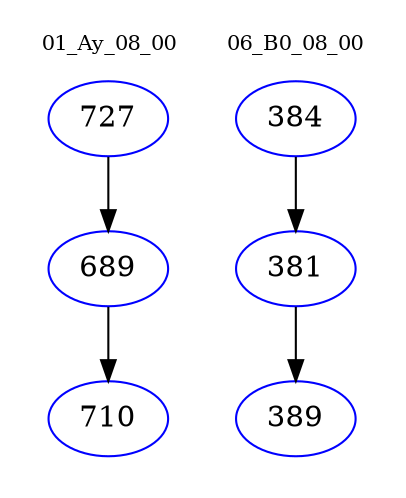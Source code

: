 digraph{
subgraph cluster_0 {
color = white
label = "01_Ay_08_00";
fontsize=10;
T0_727 [label="727", color="blue"]
T0_727 -> T0_689 [color="black"]
T0_689 [label="689", color="blue"]
T0_689 -> T0_710 [color="black"]
T0_710 [label="710", color="blue"]
}
subgraph cluster_1 {
color = white
label = "06_B0_08_00";
fontsize=10;
T1_384 [label="384", color="blue"]
T1_384 -> T1_381 [color="black"]
T1_381 [label="381", color="blue"]
T1_381 -> T1_389 [color="black"]
T1_389 [label="389", color="blue"]
}
}
